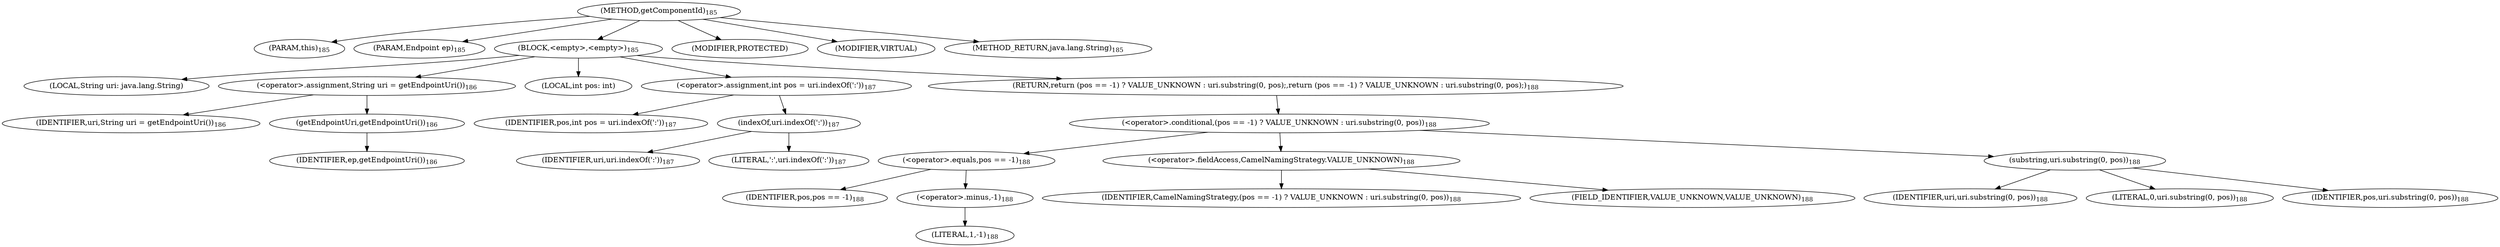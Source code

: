 digraph "getComponentId" {  
"573" [label = <(METHOD,getComponentId)<SUB>185</SUB>> ]
"574" [label = <(PARAM,this)<SUB>185</SUB>> ]
"575" [label = <(PARAM,Endpoint ep)<SUB>185</SUB>> ]
"576" [label = <(BLOCK,&lt;empty&gt;,&lt;empty&gt;)<SUB>185</SUB>> ]
"577" [label = <(LOCAL,String uri: java.lang.String)> ]
"578" [label = <(&lt;operator&gt;.assignment,String uri = getEndpointUri())<SUB>186</SUB>> ]
"579" [label = <(IDENTIFIER,uri,String uri = getEndpointUri())<SUB>186</SUB>> ]
"580" [label = <(getEndpointUri,getEndpointUri())<SUB>186</SUB>> ]
"581" [label = <(IDENTIFIER,ep,getEndpointUri())<SUB>186</SUB>> ]
"582" [label = <(LOCAL,int pos: int)> ]
"583" [label = <(&lt;operator&gt;.assignment,int pos = uri.indexOf(':'))<SUB>187</SUB>> ]
"584" [label = <(IDENTIFIER,pos,int pos = uri.indexOf(':'))<SUB>187</SUB>> ]
"585" [label = <(indexOf,uri.indexOf(':'))<SUB>187</SUB>> ]
"586" [label = <(IDENTIFIER,uri,uri.indexOf(':'))<SUB>187</SUB>> ]
"587" [label = <(LITERAL,':',uri.indexOf(':'))<SUB>187</SUB>> ]
"588" [label = <(RETURN,return (pos == -1) ? VALUE_UNKNOWN : uri.substring(0, pos);,return (pos == -1) ? VALUE_UNKNOWN : uri.substring(0, pos);)<SUB>188</SUB>> ]
"589" [label = <(&lt;operator&gt;.conditional,(pos == -1) ? VALUE_UNKNOWN : uri.substring(0, pos))<SUB>188</SUB>> ]
"590" [label = <(&lt;operator&gt;.equals,pos == -1)<SUB>188</SUB>> ]
"591" [label = <(IDENTIFIER,pos,pos == -1)<SUB>188</SUB>> ]
"592" [label = <(&lt;operator&gt;.minus,-1)<SUB>188</SUB>> ]
"593" [label = <(LITERAL,1,-1)<SUB>188</SUB>> ]
"594" [label = <(&lt;operator&gt;.fieldAccess,CamelNamingStrategy.VALUE_UNKNOWN)<SUB>188</SUB>> ]
"595" [label = <(IDENTIFIER,CamelNamingStrategy,(pos == -1) ? VALUE_UNKNOWN : uri.substring(0, pos))<SUB>188</SUB>> ]
"596" [label = <(FIELD_IDENTIFIER,VALUE_UNKNOWN,VALUE_UNKNOWN)<SUB>188</SUB>> ]
"597" [label = <(substring,uri.substring(0, pos))<SUB>188</SUB>> ]
"598" [label = <(IDENTIFIER,uri,uri.substring(0, pos))<SUB>188</SUB>> ]
"599" [label = <(LITERAL,0,uri.substring(0, pos))<SUB>188</SUB>> ]
"600" [label = <(IDENTIFIER,pos,uri.substring(0, pos))<SUB>188</SUB>> ]
"601" [label = <(MODIFIER,PROTECTED)> ]
"602" [label = <(MODIFIER,VIRTUAL)> ]
"603" [label = <(METHOD_RETURN,java.lang.String)<SUB>185</SUB>> ]
  "573" -> "574" 
  "573" -> "575" 
  "573" -> "576" 
  "573" -> "601" 
  "573" -> "602" 
  "573" -> "603" 
  "576" -> "577" 
  "576" -> "578" 
  "576" -> "582" 
  "576" -> "583" 
  "576" -> "588" 
  "578" -> "579" 
  "578" -> "580" 
  "580" -> "581" 
  "583" -> "584" 
  "583" -> "585" 
  "585" -> "586" 
  "585" -> "587" 
  "588" -> "589" 
  "589" -> "590" 
  "589" -> "594" 
  "589" -> "597" 
  "590" -> "591" 
  "590" -> "592" 
  "592" -> "593" 
  "594" -> "595" 
  "594" -> "596" 
  "597" -> "598" 
  "597" -> "599" 
  "597" -> "600" 
}
